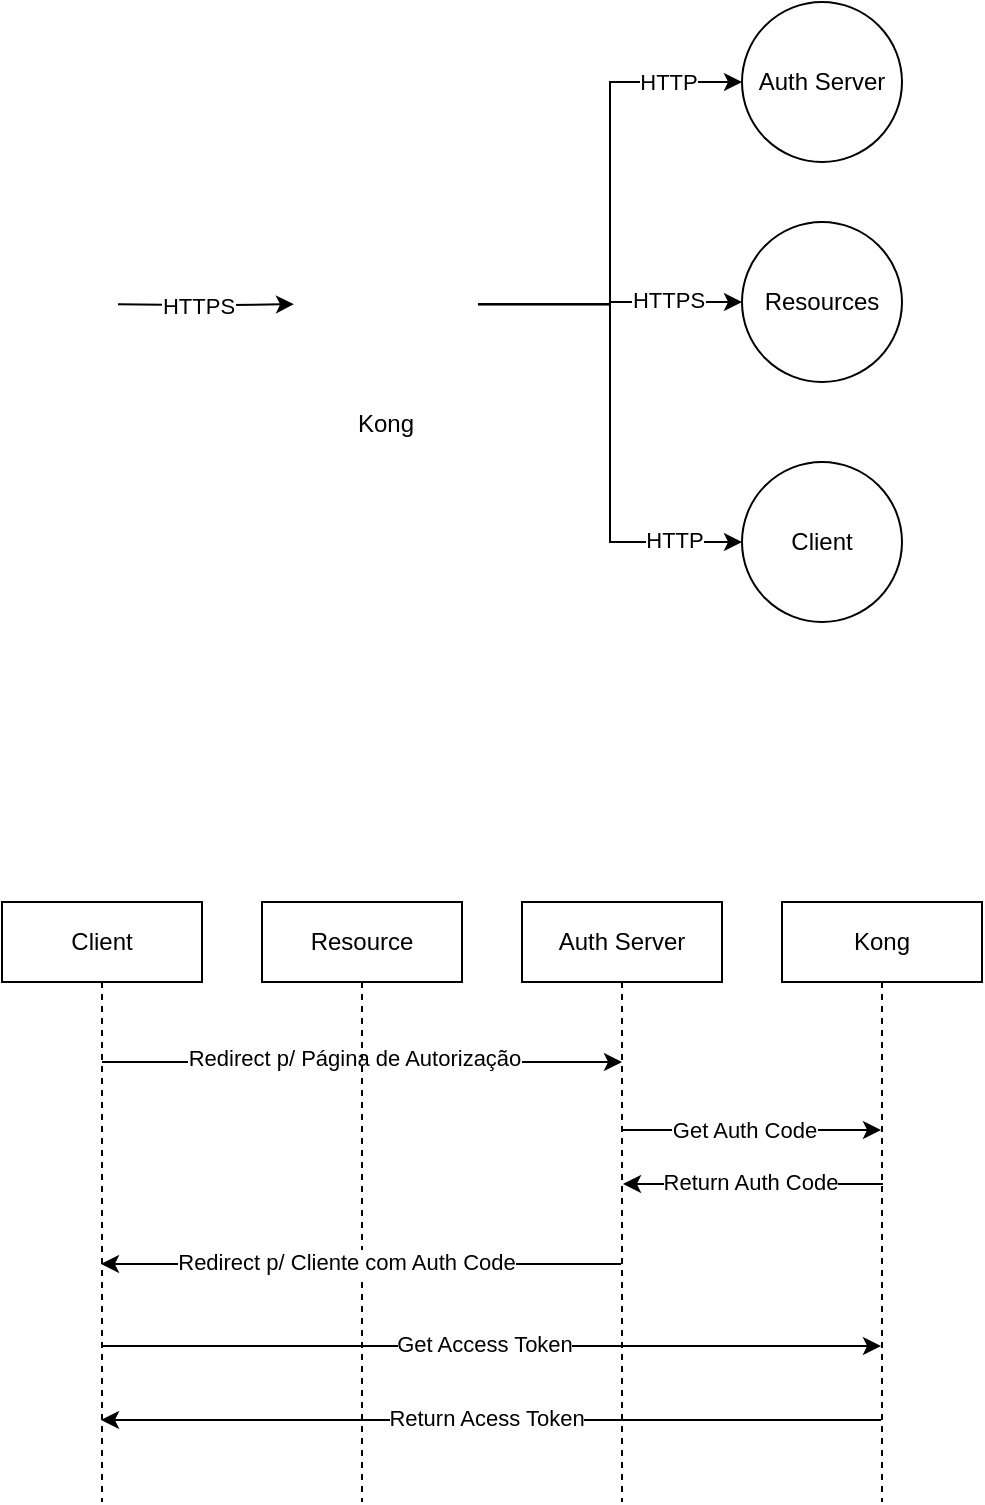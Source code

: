 <mxfile version="26.1.1">
  <diagram name="Página-1" id="YguvvAgWTXlOZGUkn4dv">
    <mxGraphModel dx="987" dy="785" grid="1" gridSize="10" guides="1" tooltips="1" connect="1" arrows="1" fold="1" page="1" pageScale="1" pageWidth="827" pageHeight="1169" math="0" shadow="0">
      <root>
        <mxCell id="0" />
        <mxCell id="1" parent="0" />
        <mxCell id="8sduxTmjvblplgpu9ORx-11" style="edgeStyle=orthogonalEdgeStyle;rounded=0;orthogonalLoop=1;jettySize=auto;html=1;curved=0;" edge="1" parent="1">
          <mxGeometry relative="1" as="geometry">
            <mxPoint x="500.5" y="631" as="sourcePoint" />
            <mxPoint x="370.5" y="631" as="targetPoint" />
          </mxGeometry>
        </mxCell>
        <mxCell id="8sduxTmjvblplgpu9ORx-12" value="Return Auth Code" style="edgeLabel;html=1;align=center;verticalAlign=middle;resizable=0;points=[];" vertex="1" connectable="0" parent="8sduxTmjvblplgpu9ORx-11">
          <mxGeometry x="0.273" y="-1" relative="1" as="geometry">
            <mxPoint x="16" as="offset" />
          </mxGeometry>
        </mxCell>
        <mxCell id="8sduxTmjvblplgpu9ORx-18" style="edgeStyle=orthogonalEdgeStyle;rounded=0;orthogonalLoop=1;jettySize=auto;html=1;curved=0;" edge="1" parent="1">
          <mxGeometry relative="1" as="geometry">
            <mxPoint x="499.5" y="749" as="sourcePoint" />
            <mxPoint x="109.5" y="749" as="targetPoint" />
          </mxGeometry>
        </mxCell>
        <mxCell id="8sduxTmjvblplgpu9ORx-19" value="Return Acess Token" style="edgeLabel;html=1;align=center;verticalAlign=middle;resizable=0;points=[];" vertex="1" connectable="0" parent="8sduxTmjvblplgpu9ORx-18">
          <mxGeometry x="0.156" y="-1" relative="1" as="geometry">
            <mxPoint x="28" as="offset" />
          </mxGeometry>
        </mxCell>
        <mxCell id="8sduxTmjvblplgpu9ORx-1" value="Kong" style="shape=umlLifeline;perimeter=lifelinePerimeter;whiteSpace=wrap;html=1;container=1;dropTarget=0;collapsible=0;recursiveResize=0;outlineConnect=0;portConstraint=eastwest;newEdgeStyle={&quot;curved&quot;:0,&quot;rounded&quot;:0};" vertex="1" parent="1">
          <mxGeometry x="450" y="490" width="100" height="300" as="geometry" />
        </mxCell>
        <mxCell id="8sduxTmjvblplgpu9ORx-6" style="edgeStyle=orthogonalEdgeStyle;rounded=0;orthogonalLoop=1;jettySize=auto;html=1;curved=0;" edge="1" parent="1">
          <mxGeometry relative="1" as="geometry">
            <mxPoint x="110" y="570" as="sourcePoint" />
            <mxPoint x="370" y="570" as="targetPoint" />
          </mxGeometry>
        </mxCell>
        <mxCell id="8sduxTmjvblplgpu9ORx-7" value="Redirect p/ Página de Autorização" style="edgeLabel;html=1;align=center;verticalAlign=middle;resizable=0;points=[];" vertex="1" connectable="0" parent="8sduxTmjvblplgpu9ORx-6">
          <mxGeometry x="-0.192" y="-3" relative="1" as="geometry">
            <mxPoint x="21" y="-5" as="offset" />
          </mxGeometry>
        </mxCell>
        <mxCell id="8sduxTmjvblplgpu9ORx-16" style="edgeStyle=orthogonalEdgeStyle;rounded=0;orthogonalLoop=1;jettySize=auto;html=1;curved=0;" edge="1" parent="1">
          <mxGeometry relative="1" as="geometry">
            <mxPoint x="109.5" y="712" as="sourcePoint" />
            <mxPoint x="499.5" y="712" as="targetPoint" />
          </mxGeometry>
        </mxCell>
        <mxCell id="8sduxTmjvblplgpu9ORx-17" value="Get Access Token" style="edgeLabel;html=1;align=center;verticalAlign=middle;resizable=0;points=[];" vertex="1" connectable="0" parent="8sduxTmjvblplgpu9ORx-16">
          <mxGeometry x="-0.023" y="-1" relative="1" as="geometry">
            <mxPoint x="1" y="-2" as="offset" />
          </mxGeometry>
        </mxCell>
        <mxCell id="8sduxTmjvblplgpu9ORx-2" value="Client" style="shape=umlLifeline;perimeter=lifelinePerimeter;whiteSpace=wrap;html=1;container=1;dropTarget=0;collapsible=0;recursiveResize=0;outlineConnect=0;portConstraint=eastwest;newEdgeStyle={&quot;curved&quot;:0,&quot;rounded&quot;:0};" vertex="1" parent="1">
          <mxGeometry x="60" y="490" width="100" height="300" as="geometry" />
        </mxCell>
        <mxCell id="8sduxTmjvblplgpu9ORx-3" value="Resource" style="shape=umlLifeline;perimeter=lifelinePerimeter;whiteSpace=wrap;html=1;container=1;dropTarget=0;collapsible=0;recursiveResize=0;outlineConnect=0;portConstraint=eastwest;newEdgeStyle={&quot;curved&quot;:0,&quot;rounded&quot;:0};" vertex="1" parent="1">
          <mxGeometry x="190" y="490" width="100" height="300" as="geometry" />
        </mxCell>
        <mxCell id="8sduxTmjvblplgpu9ORx-8" style="edgeStyle=orthogonalEdgeStyle;rounded=0;orthogonalLoop=1;jettySize=auto;html=1;curved=0;" edge="1" parent="1">
          <mxGeometry relative="1" as="geometry">
            <mxPoint x="369.5" y="604" as="sourcePoint" />
            <mxPoint x="499.5" y="604" as="targetPoint" />
            <Array as="points">
              <mxPoint x="450" y="604" />
              <mxPoint x="450" y="604" />
            </Array>
          </mxGeometry>
        </mxCell>
        <mxCell id="8sduxTmjvblplgpu9ORx-9" value="Get Auth Code" style="edgeLabel;html=1;align=center;verticalAlign=middle;resizable=0;points=[];" vertex="1" connectable="0" parent="8sduxTmjvblplgpu9ORx-8">
          <mxGeometry x="-0.285" y="4" relative="1" as="geometry">
            <mxPoint x="15" y="4" as="offset" />
          </mxGeometry>
        </mxCell>
        <mxCell id="8sduxTmjvblplgpu9ORx-14" style="edgeStyle=orthogonalEdgeStyle;rounded=0;orthogonalLoop=1;jettySize=auto;html=1;curved=0;" edge="1" parent="1">
          <mxGeometry relative="1" as="geometry">
            <mxPoint x="369.5" y="671" as="sourcePoint" />
            <mxPoint x="109.5" y="671" as="targetPoint" />
          </mxGeometry>
        </mxCell>
        <mxCell id="8sduxTmjvblplgpu9ORx-15" value="Redirect p/ Cliente com Auth Code" style="edgeLabel;html=1;align=center;verticalAlign=middle;resizable=0;points=[];" vertex="1" connectable="0" parent="8sduxTmjvblplgpu9ORx-14">
          <mxGeometry x="-0.127" y="1" relative="1" as="geometry">
            <mxPoint x="-24" y="-2" as="offset" />
          </mxGeometry>
        </mxCell>
        <mxCell id="8sduxTmjvblplgpu9ORx-4" value="Auth Server" style="shape=umlLifeline;perimeter=lifelinePerimeter;whiteSpace=wrap;html=1;container=1;dropTarget=0;collapsible=0;recursiveResize=0;outlineConnect=0;portConstraint=eastwest;newEdgeStyle={&quot;curved&quot;:0,&quot;rounded&quot;:0};" vertex="1" parent="1">
          <mxGeometry x="320" y="490" width="100" height="300" as="geometry" />
        </mxCell>
        <mxCell id="8sduxTmjvblplgpu9ORx-23" value="Client" style="ellipse;whiteSpace=wrap;html=1;aspect=fixed;" vertex="1" parent="1">
          <mxGeometry x="430" y="270" width="80" height="80" as="geometry" />
        </mxCell>
        <mxCell id="8sduxTmjvblplgpu9ORx-24" value="Resources" style="ellipse;whiteSpace=wrap;html=1;aspect=fixed;" vertex="1" parent="1">
          <mxGeometry x="430" y="150" width="80" height="80" as="geometry" />
        </mxCell>
        <mxCell id="8sduxTmjvblplgpu9ORx-25" value="Auth Server" style="ellipse;whiteSpace=wrap;html=1;aspect=fixed;" vertex="1" parent="1">
          <mxGeometry x="430" y="40" width="80" height="80" as="geometry" />
        </mxCell>
        <mxCell id="8sduxTmjvblplgpu9ORx-30" style="edgeStyle=orthogonalEdgeStyle;rounded=0;orthogonalLoop=1;jettySize=auto;html=1;entryX=0;entryY=0.5;entryDx=0;entryDy=0;exitX=1;exitY=0.5;exitDx=0;exitDy=0;" edge="1" parent="1" source="8sduxTmjvblplgpu9ORx-42" target="8sduxTmjvblplgpu9ORx-25">
          <mxGeometry relative="1" as="geometry">
            <mxPoint x="325" y="190" as="sourcePoint" />
          </mxGeometry>
        </mxCell>
        <mxCell id="8sduxTmjvblplgpu9ORx-31" value="HTTP" style="edgeLabel;html=1;align=center;verticalAlign=middle;resizable=0;points=[];" vertex="1" connectable="0" parent="8sduxTmjvblplgpu9ORx-30">
          <mxGeometry x="-0.061" y="1" relative="1" as="geometry">
            <mxPoint x="30" y="-63" as="offset" />
          </mxGeometry>
        </mxCell>
        <mxCell id="8sduxTmjvblplgpu9ORx-34" style="edgeStyle=orthogonalEdgeStyle;rounded=0;orthogonalLoop=1;jettySize=auto;html=1;entryX=0;entryY=0.5;entryDx=0;entryDy=0;exitX=1;exitY=0.5;exitDx=0;exitDy=0;" edge="1" parent="1" source="8sduxTmjvblplgpu9ORx-42" target="8sduxTmjvblplgpu9ORx-23">
          <mxGeometry relative="1" as="geometry">
            <mxPoint x="325" y="190" as="sourcePoint" />
          </mxGeometry>
        </mxCell>
        <mxCell id="8sduxTmjvblplgpu9ORx-36" value="HTTP" style="edgeLabel;html=1;align=center;verticalAlign=middle;resizable=0;points=[];" vertex="1" connectable="0" parent="8sduxTmjvblplgpu9ORx-34">
          <mxGeometry x="0.733" y="-3" relative="1" as="geometry">
            <mxPoint x="-1" y="-4" as="offset" />
          </mxGeometry>
        </mxCell>
        <mxCell id="8sduxTmjvblplgpu9ORx-28" style="edgeStyle=orthogonalEdgeStyle;rounded=0;orthogonalLoop=1;jettySize=auto;html=1;entryX=0;entryY=0.5;entryDx=0;entryDy=0;" edge="1" parent="1" target="8sduxTmjvblplgpu9ORx-42">
          <mxGeometry relative="1" as="geometry">
            <mxPoint x="118" y="191.09" as="sourcePoint" />
            <mxPoint x="269.98" y="199.9" as="targetPoint" />
          </mxGeometry>
        </mxCell>
        <mxCell id="8sduxTmjvblplgpu9ORx-29" value="HTTPS" style="edgeLabel;html=1;align=center;verticalAlign=middle;resizable=0;points=[];" vertex="1" connectable="0" parent="8sduxTmjvblplgpu9ORx-28">
          <mxGeometry x="-0.056" y="-2" relative="1" as="geometry">
            <mxPoint x="-2" y="-2" as="offset" />
          </mxGeometry>
        </mxCell>
        <mxCell id="8sduxTmjvblplgpu9ORx-43" style="edgeStyle=orthogonalEdgeStyle;rounded=0;orthogonalLoop=1;jettySize=auto;html=1;entryX=0;entryY=0.5;entryDx=0;entryDy=0;" edge="1" parent="1" source="8sduxTmjvblplgpu9ORx-42" target="8sduxTmjvblplgpu9ORx-24">
          <mxGeometry relative="1" as="geometry" />
        </mxCell>
        <mxCell id="8sduxTmjvblplgpu9ORx-44" value="HTTPS" style="edgeLabel;html=1;align=center;verticalAlign=middle;resizable=0;points=[];" vertex="1" connectable="0" parent="8sduxTmjvblplgpu9ORx-43">
          <mxGeometry x="0.429" y="-5" relative="1" as="geometry">
            <mxPoint x="1" y="-6" as="offset" />
          </mxGeometry>
        </mxCell>
        <mxCell id="8sduxTmjvblplgpu9ORx-42" value="Kong" style="shape=image;verticalLabelPosition=bottom;labelBackgroundColor=default;verticalAlign=top;aspect=fixed;imageAspect=0;image=https://images.icon-icons.com/3912/PNG/512/kong_logo_icon_247891.png;" vertex="1" parent="1">
          <mxGeometry x="206" y="145.09" width="92" height="92" as="geometry" />
        </mxCell>
        <mxCell id="8sduxTmjvblplgpu9ORx-45" value="" style="shape=image;verticalLabelPosition=bottom;labelBackgroundColor=default;verticalAlign=top;aspect=fixed;imageAspect=0;image=https://static-00.iconduck.com/assets.00/browser-icon-2048x2048-ylx4audr.png;" vertex="1" parent="1">
          <mxGeometry x="60" y="159.09" width="64" height="64" as="geometry" />
        </mxCell>
      </root>
    </mxGraphModel>
  </diagram>
</mxfile>
